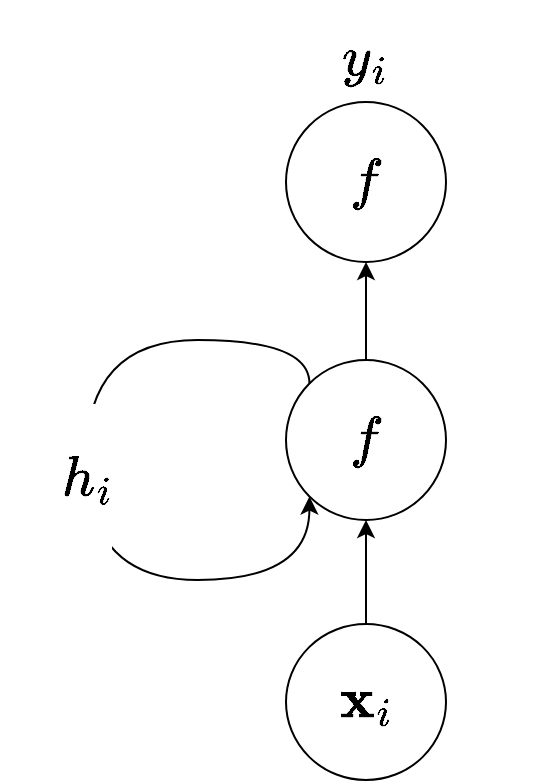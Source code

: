 <mxfile version="21.2.8" type="device">
  <diagram name="Page-1" id="qQCsbmFtiBFMgOcqyGXc">
    <mxGraphModel dx="1317" dy="960" grid="1" gridSize="10" guides="1" tooltips="1" connect="1" arrows="1" fold="1" page="1" pageScale="1" pageWidth="850" pageHeight="1100" math="1" shadow="0">
      <root>
        <mxCell id="0" />
        <mxCell id="1" parent="0" />
        <mxCell id="98bF5p4SYVcPBmFiXfol-10" value="&lt;font style=&quot;font-size: 24px;&quot;&gt;$$y_i$$&lt;/font&gt;" style="rounded=0;whiteSpace=wrap;html=1;strokeColor=none;" parent="1" vertex="1">
          <mxGeometry x="150" y="150" width="120" height="60" as="geometry" />
        </mxCell>
        <mxCell id="gjjCGxOiEG8Ti1tQG0iB-4" style="edgeStyle=orthogonalEdgeStyle;rounded=0;orthogonalLoop=1;jettySize=auto;html=1;exitX=0.5;exitY=0;exitDx=0;exitDy=0;entryX=0.5;entryY=1;entryDx=0;entryDy=0;" parent="1" source="7nbwtN7D6u6dlneCxtmq-1" target="gjjCGxOiEG8Ti1tQG0iB-1" edge="1">
          <mxGeometry relative="1" as="geometry" />
        </mxCell>
        <mxCell id="7nbwtN7D6u6dlneCxtmq-1" value="&lt;div style=&quot;font-size: 24px;&quot;&gt;&lt;font style=&quot;font-size: 24px;&quot;&gt;$$\textbf{x}_i$$&lt;/font&gt;&lt;/div&gt;" style="ellipse;whiteSpace=wrap;html=1;aspect=fixed;" parent="1" vertex="1">
          <mxGeometry x="170" y="462" width="80" height="78" as="geometry" />
        </mxCell>
        <mxCell id="7nbwtN7D6u6dlneCxtmq-3" value="&lt;font style=&quot;font-size: 24px;&quot;&gt;$$f$$&lt;/font&gt;" style="ellipse;whiteSpace=wrap;html=1;aspect=fixed;" parent="1" vertex="1">
          <mxGeometry x="170" y="201" width="80" height="80" as="geometry" />
        </mxCell>
        <mxCell id="gjjCGxOiEG8Ti1tQG0iB-8" style="edgeStyle=orthogonalEdgeStyle;rounded=0;orthogonalLoop=1;jettySize=auto;html=1;exitX=0.5;exitY=0;exitDx=0;exitDy=0;" parent="1" source="gjjCGxOiEG8Ti1tQG0iB-1" edge="1">
          <mxGeometry relative="1" as="geometry">
            <mxPoint x="210" y="340" as="targetPoint" />
          </mxGeometry>
        </mxCell>
        <mxCell id="gjjCGxOiEG8Ti1tQG0iB-14" value="" style="edgeStyle=orthogonalEdgeStyle;rounded=0;orthogonalLoop=1;jettySize=auto;html=1;fontSize=24;exitX=0.5;exitY=0;exitDx=0;exitDy=0;entryX=0.5;entryY=1;entryDx=0;entryDy=0;" parent="1" source="gjjCGxOiEG8Ti1tQG0iB-1" target="7nbwtN7D6u6dlneCxtmq-3" edge="1">
          <mxGeometry relative="1" as="geometry">
            <mxPoint x="354" y="380" as="targetPoint" />
          </mxGeometry>
        </mxCell>
        <mxCell id="gjjCGxOiEG8Ti1tQG0iB-1" value="&lt;div&gt;&lt;font style=&quot;font-size: 24px;&quot;&gt;$$f$$&lt;/font&gt;&lt;/div&gt;" style="ellipse;whiteSpace=wrap;html=1;aspect=fixed;" parent="1" vertex="1">
          <mxGeometry x="170" y="330" width="80" height="80" as="geometry" />
        </mxCell>
        <mxCell id="iW6FGo1nIYDNEF5uSiKR-1" value="$$h_i$$" style="edgeStyle=orthogonalEdgeStyle;rounded=0;orthogonalLoop=1;jettySize=auto;html=1;exitX=0;exitY=0;exitDx=0;exitDy=0;entryX=0;entryY=1;entryDx=0;entryDy=0;curved=1;fontSize=24;" edge="1" parent="1" source="gjjCGxOiEG8Ti1tQG0iB-1" target="gjjCGxOiEG8Ti1tQG0iB-1">
          <mxGeometry relative="1" as="geometry">
            <Array as="points">
              <mxPoint x="182" y="320" />
              <mxPoint x="70" y="320" />
              <mxPoint x="70" y="440" />
              <mxPoint x="182" y="440" />
            </Array>
          </mxGeometry>
        </mxCell>
      </root>
    </mxGraphModel>
  </diagram>
</mxfile>

